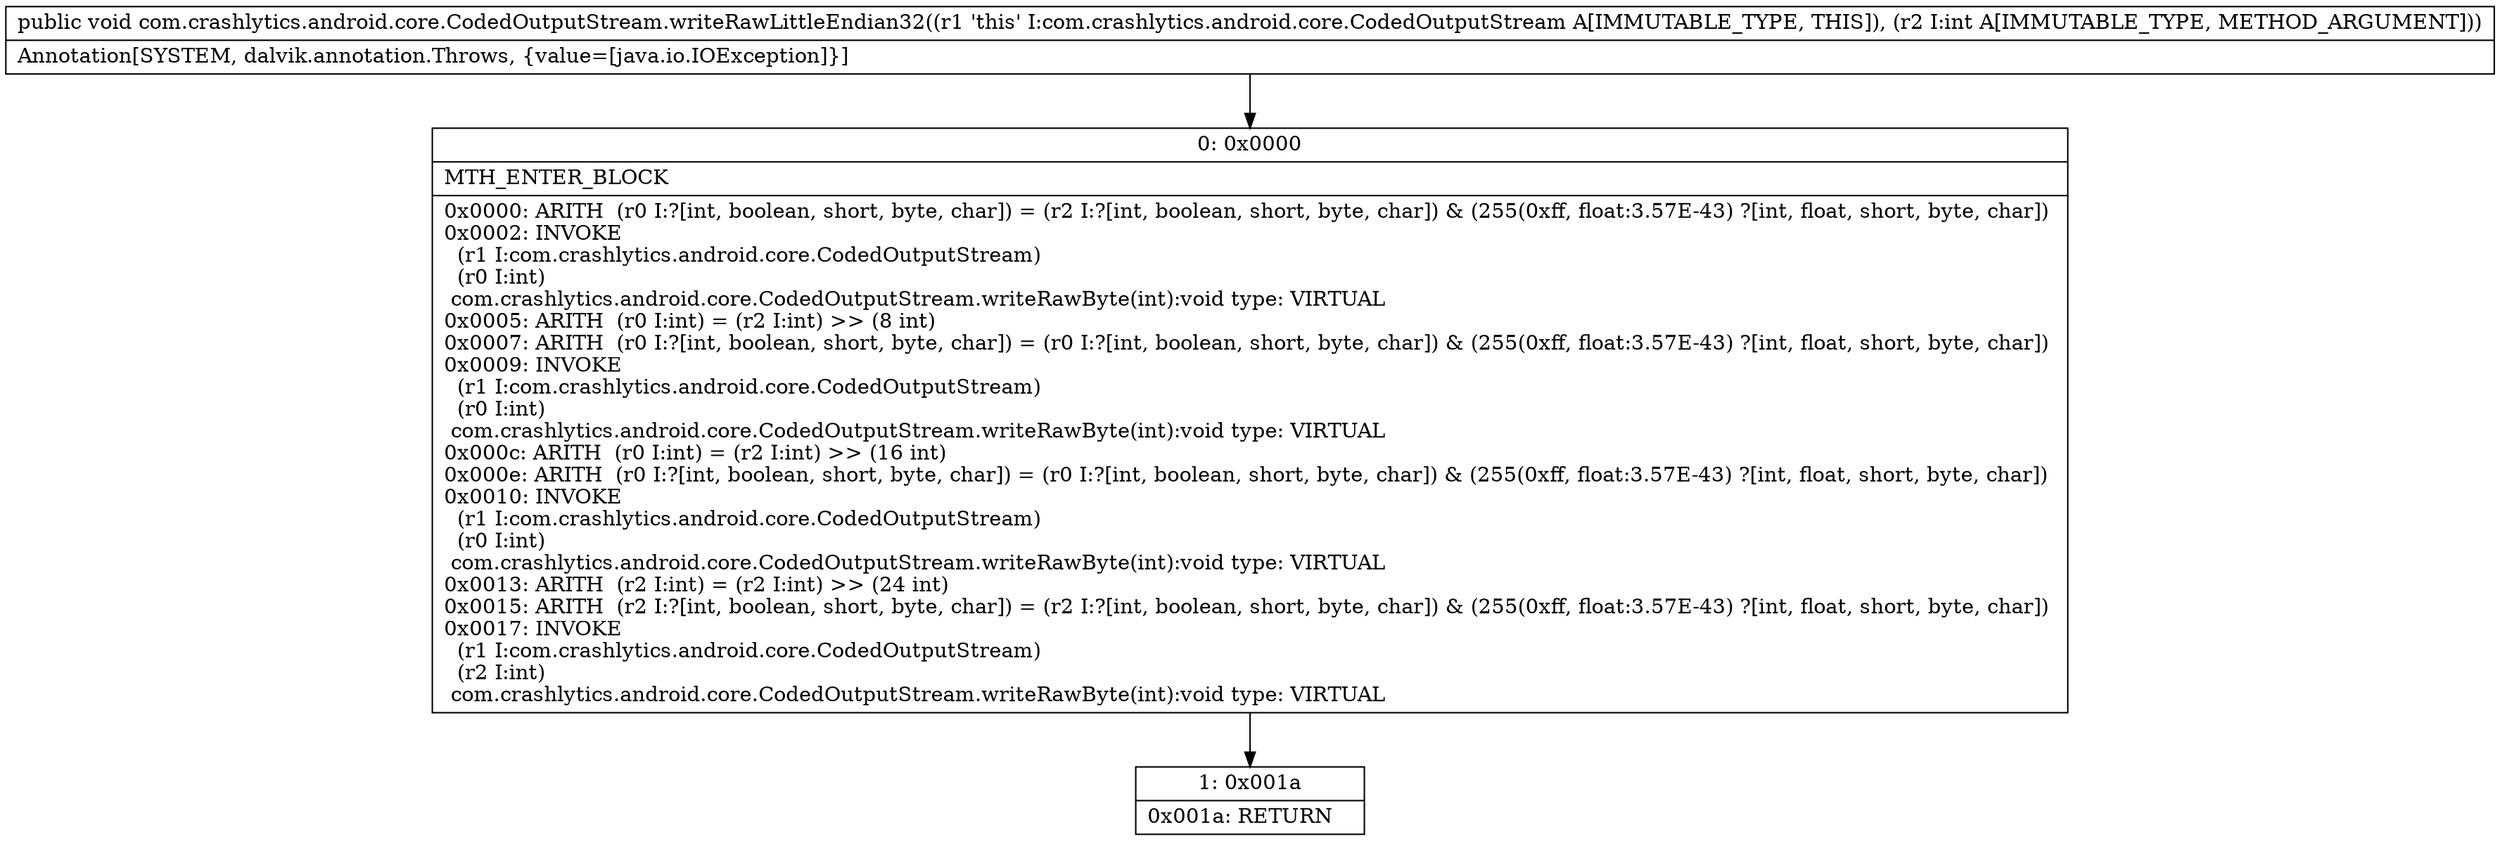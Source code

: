 digraph "CFG forcom.crashlytics.android.core.CodedOutputStream.writeRawLittleEndian32(I)V" {
Node_0 [shape=record,label="{0\:\ 0x0000|MTH_ENTER_BLOCK\l|0x0000: ARITH  (r0 I:?[int, boolean, short, byte, char]) = (r2 I:?[int, boolean, short, byte, char]) & (255(0xff, float:3.57E\-43) ?[int, float, short, byte, char]) \l0x0002: INVOKE  \l  (r1 I:com.crashlytics.android.core.CodedOutputStream)\l  (r0 I:int)\l com.crashlytics.android.core.CodedOutputStream.writeRawByte(int):void type: VIRTUAL \l0x0005: ARITH  (r0 I:int) = (r2 I:int) \>\> (8 int) \l0x0007: ARITH  (r0 I:?[int, boolean, short, byte, char]) = (r0 I:?[int, boolean, short, byte, char]) & (255(0xff, float:3.57E\-43) ?[int, float, short, byte, char]) \l0x0009: INVOKE  \l  (r1 I:com.crashlytics.android.core.CodedOutputStream)\l  (r0 I:int)\l com.crashlytics.android.core.CodedOutputStream.writeRawByte(int):void type: VIRTUAL \l0x000c: ARITH  (r0 I:int) = (r2 I:int) \>\> (16 int) \l0x000e: ARITH  (r0 I:?[int, boolean, short, byte, char]) = (r0 I:?[int, boolean, short, byte, char]) & (255(0xff, float:3.57E\-43) ?[int, float, short, byte, char]) \l0x0010: INVOKE  \l  (r1 I:com.crashlytics.android.core.CodedOutputStream)\l  (r0 I:int)\l com.crashlytics.android.core.CodedOutputStream.writeRawByte(int):void type: VIRTUAL \l0x0013: ARITH  (r2 I:int) = (r2 I:int) \>\> (24 int) \l0x0015: ARITH  (r2 I:?[int, boolean, short, byte, char]) = (r2 I:?[int, boolean, short, byte, char]) & (255(0xff, float:3.57E\-43) ?[int, float, short, byte, char]) \l0x0017: INVOKE  \l  (r1 I:com.crashlytics.android.core.CodedOutputStream)\l  (r2 I:int)\l com.crashlytics.android.core.CodedOutputStream.writeRawByte(int):void type: VIRTUAL \l}"];
Node_1 [shape=record,label="{1\:\ 0x001a|0x001a: RETURN   \l}"];
MethodNode[shape=record,label="{public void com.crashlytics.android.core.CodedOutputStream.writeRawLittleEndian32((r1 'this' I:com.crashlytics.android.core.CodedOutputStream A[IMMUTABLE_TYPE, THIS]), (r2 I:int A[IMMUTABLE_TYPE, METHOD_ARGUMENT]))  | Annotation[SYSTEM, dalvik.annotation.Throws, \{value=[java.io.IOException]\}]\l}"];
MethodNode -> Node_0;
Node_0 -> Node_1;
}

